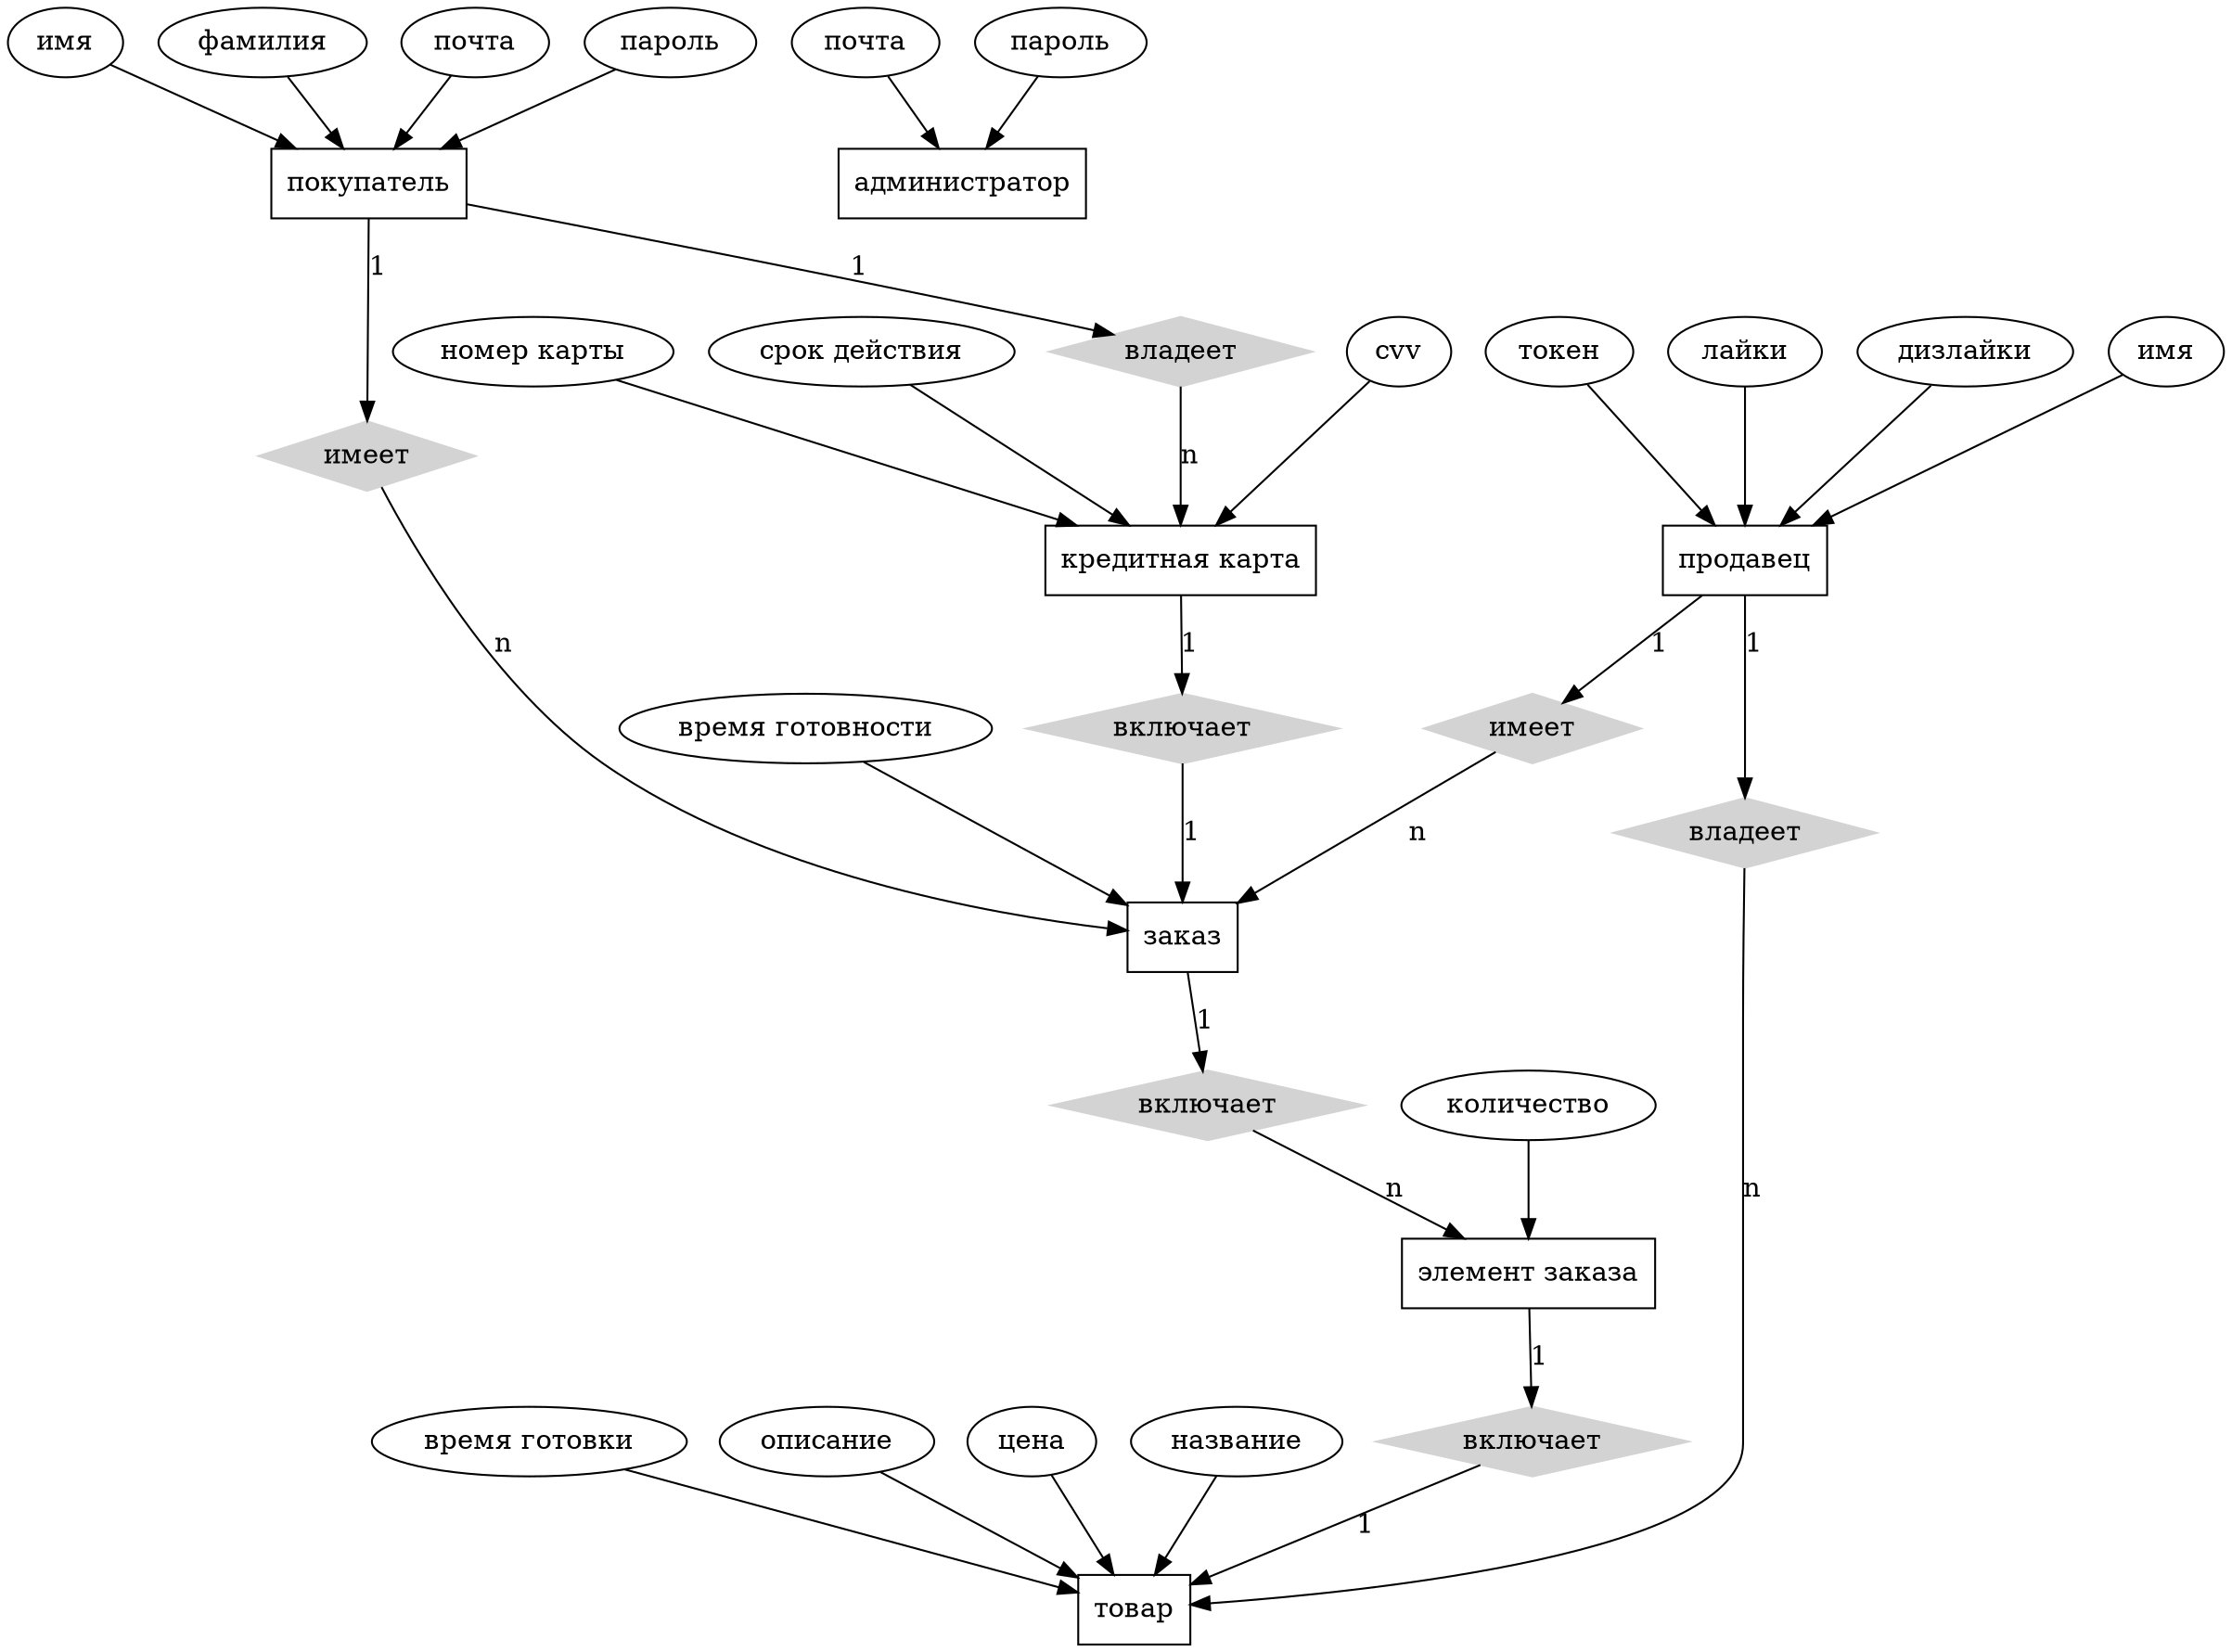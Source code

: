 digraph ER {
	overlap = false;

	node [shape=box]; покупатель; "кредитная карта"; администратор; заказ; продавец; товар; "элемент заказа";
	node [shape=ellipse]; {node [label="имя"] имяПользователя; имяПродавца;}
		фамилия; количество;
		{node [label="почта"] логинПользователя; логинАдмин;}
		 cvv; "номер карты"; "срок действия"; "время готовности"; "время готовки"; описание; цена; название; токен; лайки; дизлайки;
		{node [label="пароль"] парольПользователя; парольАдмин;}
	node [shape=diamond,style=filled,color=lightgrey]; {node [label="имеет"] имеет0; имеет1;}
		{node [label="включает"] включает0; включает1; включает2}
		{node [label="владеет"] владеет0; владеет1}

	логинАдмин -> администратор;
	парольАдмин -> администратор;

	имяПользователя -> покупатель;
	фамилия -> покупатель;
	логинПользователя -> покупатель;
	парольПользователя -> покупатель;

	покупатель -> владеет0 [label="1",len=1.00];
 	владеет0 -> "кредитная карта" [label="n",len=1.00];

	"кредитная карта" -> включает2 [label="1",len=1.00];
	включает2-> заказ [label="1",len=1.00];

	cvv -> "кредитная карта";
	"номер карты" -> "кредитная карта";
	"срок действия" -> "кредитная карта";

	"время готовности" -> заказ;

	покупатель -> имеет0 [label="1",len=1.00];
 	имеет0 -> заказ [label="n",len=1.00];

	"время готовки" -> товар;
	цена -> товар;
	описание -> товар;
	название -> товар;

	заказ -> включает0 [label="1",len=1.00];
 	включает0 -> "элемент заказа" [label="n",len=1.00];

	количество -> "элемент заказа";

	"элемент заказа" -> включает1 [label="1",len=1.00];
 	включает1 -> товар [label="1",len=1.00];

	токен -> продавец;
	лайки -> продавец;
	дизлайки -> продавец;
	имяПродавца -> продавец;

	продавец -> владеет1 [label="1",len=1.00];
 	владеет1 -> товар [label="n",len=1.00];

	продавец -> имеет1 [label="1",len=1.00];
 	имеет1 -> заказ [label="n",len=1.00];
}
